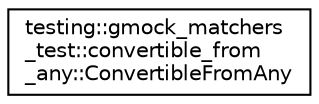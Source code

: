 digraph "Graphical Class Hierarchy"
{
  edge [fontname="Helvetica",fontsize="10",labelfontname="Helvetica",labelfontsize="10"];
  node [fontname="Helvetica",fontsize="10",shape=record];
  rankdir="LR";
  Node0 [label="testing::gmock_matchers\l_test::convertible_from\l_any::ConvertibleFromAny",height=0.2,width=0.4,color="black", fillcolor="white", style="filled",URL="$structtesting_1_1gmock__matchers__test_1_1convertible__from__any_1_1ConvertibleFromAny.html"];
}
